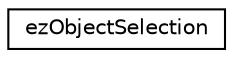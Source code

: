 digraph "Graphical Class Hierarchy"
{
 // LATEX_PDF_SIZE
  edge [fontname="Helvetica",fontsize="10",labelfontname="Helvetica",labelfontsize="10"];
  node [fontname="Helvetica",fontsize="10",shape=record];
  rankdir="LR";
  Node0 [label="ezObjectSelection",height=0.2,width=0.4,color="black", fillcolor="white", style="filled",URL="$d2/d92/classez_object_selection.htm",tooltip="Stores a list of game objects as a 'selection'. Provides some common convenience functions for workin..."];
}
